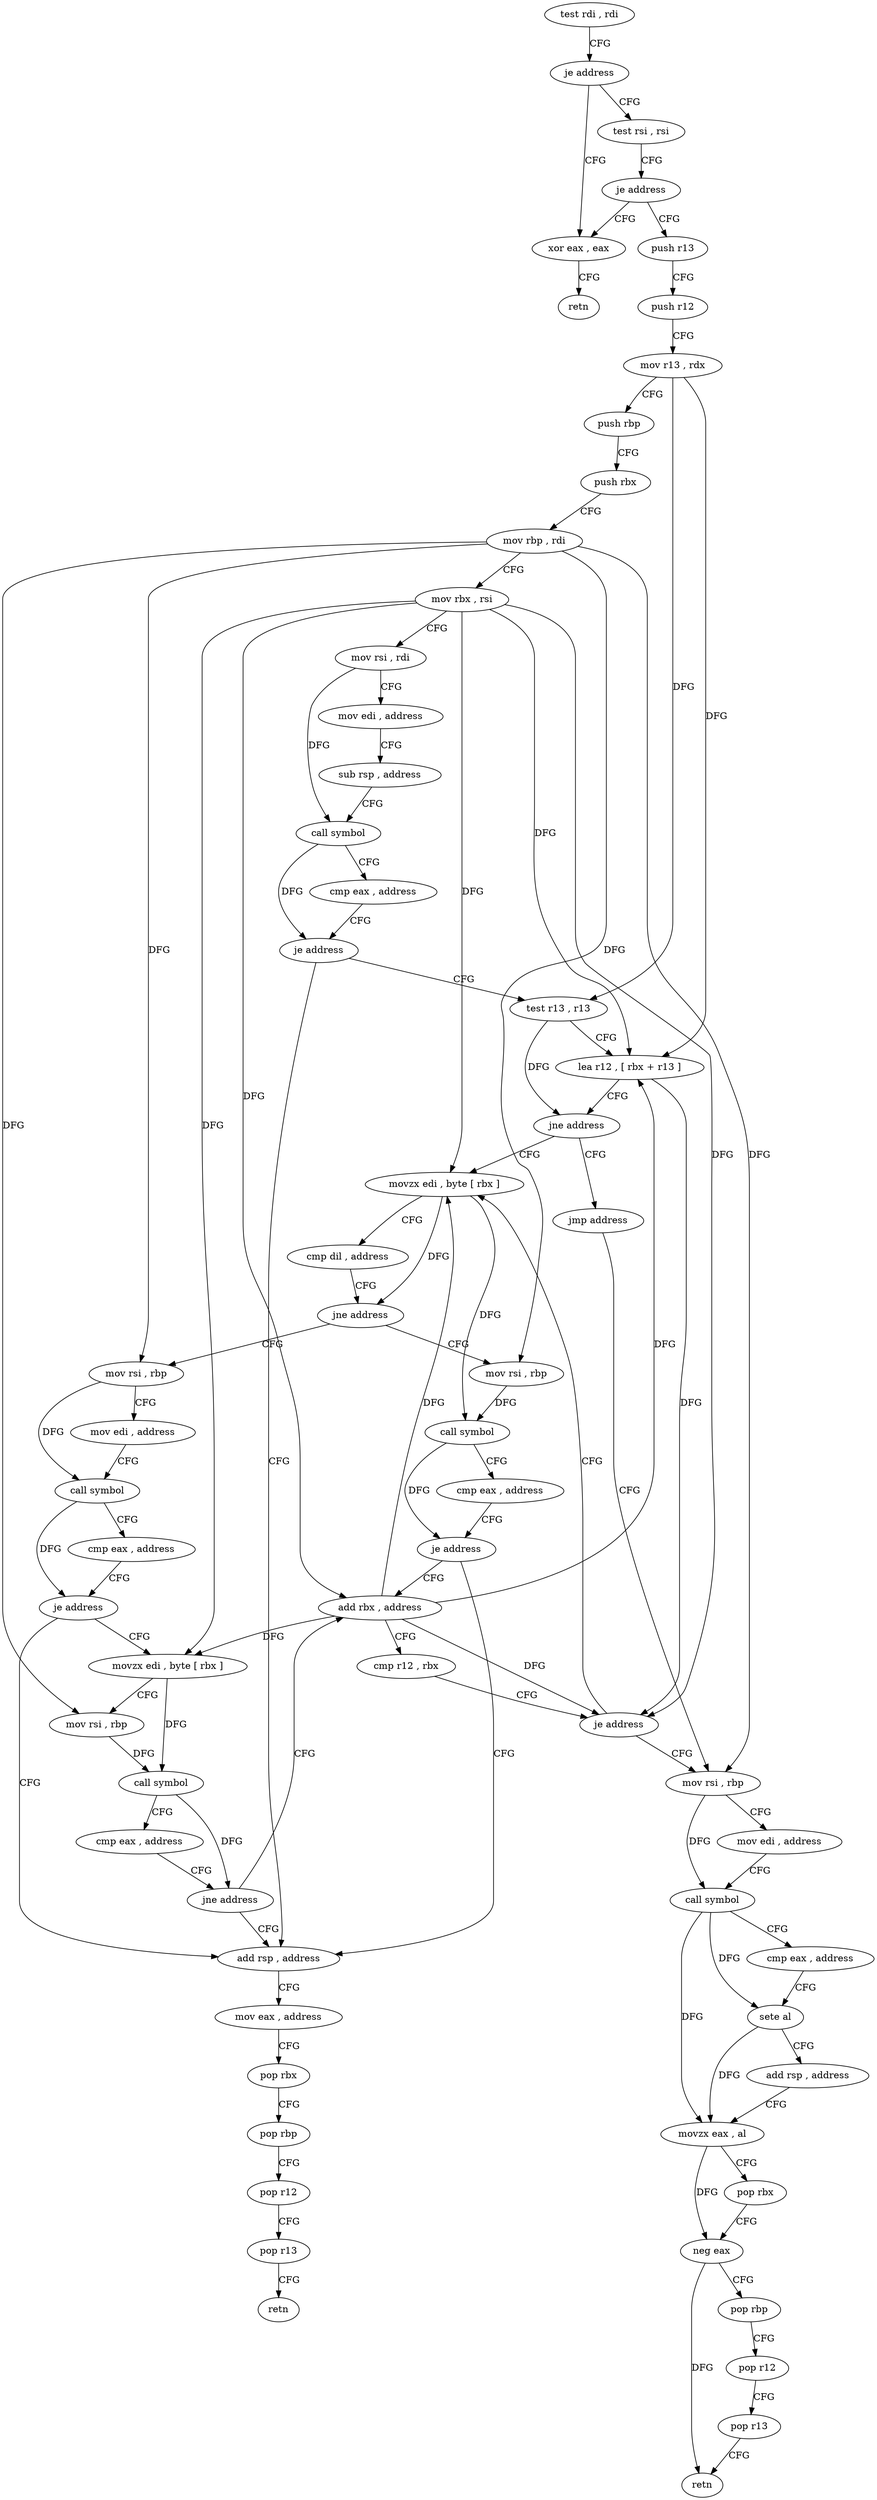 digraph "func" {
"4309488" [label = "test rdi , rdi" ]
"4309491" [label = "je address" ]
"4309648" [label = "xor eax , eax" ]
"4309497" [label = "test rsi , rsi" ]
"4309650" [label = "retn" ]
"4309500" [label = "je address" ]
"4309506" [label = "push r13" ]
"4309508" [label = "push r12" ]
"4309510" [label = "mov r13 , rdx" ]
"4309513" [label = "push rbp" ]
"4309514" [label = "push rbx" ]
"4309515" [label = "mov rbp , rdi" ]
"4309518" [label = "mov rbx , rsi" ]
"4309521" [label = "mov rsi , rdi" ]
"4309524" [label = "mov edi , address" ]
"4309529" [label = "sub rsp , address" ]
"4309533" [label = "call symbol" ]
"4309538" [label = "cmp eax , address" ]
"4309541" [label = "je address" ]
"4309625" [label = "add rsp , address" ]
"4309543" [label = "test r13 , r13" ]
"4309629" [label = "mov eax , address" ]
"4309634" [label = "pop rbx" ]
"4309635" [label = "pop rbp" ]
"4309636" [label = "pop r12" ]
"4309638" [label = "pop r13" ]
"4309640" [label = "retn" ]
"4309546" [label = "lea r12 , [ rbx + r13 ]" ]
"4309550" [label = "jne address" ]
"4309582" [label = "movzx edi , byte [ rbx ]" ]
"4309552" [label = "jmp address" ]
"4309585" [label = "cmp dil , address" ]
"4309589" [label = "jne address" ]
"4309560" [label = "mov rsi , rbp" ]
"4309591" [label = "mov rsi , rbp" ]
"4309656" [label = "mov rsi , rbp" ]
"4309563" [label = "call symbol" ]
"4309568" [label = "cmp eax , address" ]
"4309571" [label = "je address" ]
"4309573" [label = "add rbx , address" ]
"4309594" [label = "mov edi , address" ]
"4309599" [label = "call symbol" ]
"4309604" [label = "cmp eax , address" ]
"4309607" [label = "je address" ]
"4309609" [label = "movzx edi , byte [ rbx ]" ]
"4309659" [label = "mov edi , address" ]
"4309664" [label = "call symbol" ]
"4309669" [label = "cmp eax , address" ]
"4309672" [label = "sete al" ]
"4309675" [label = "add rsp , address" ]
"4309679" [label = "movzx eax , al" ]
"4309682" [label = "pop rbx" ]
"4309683" [label = "neg eax" ]
"4309685" [label = "pop rbp" ]
"4309686" [label = "pop r12" ]
"4309688" [label = "pop r13" ]
"4309690" [label = "retn" ]
"4309577" [label = "cmp r12 , rbx" ]
"4309580" [label = "je address" ]
"4309612" [label = "mov rsi , rbp" ]
"4309615" [label = "call symbol" ]
"4309620" [label = "cmp eax , address" ]
"4309623" [label = "jne address" ]
"4309488" -> "4309491" [ label = "CFG" ]
"4309491" -> "4309648" [ label = "CFG" ]
"4309491" -> "4309497" [ label = "CFG" ]
"4309648" -> "4309650" [ label = "CFG" ]
"4309497" -> "4309500" [ label = "CFG" ]
"4309500" -> "4309648" [ label = "CFG" ]
"4309500" -> "4309506" [ label = "CFG" ]
"4309506" -> "4309508" [ label = "CFG" ]
"4309508" -> "4309510" [ label = "CFG" ]
"4309510" -> "4309513" [ label = "CFG" ]
"4309510" -> "4309543" [ label = "DFG" ]
"4309510" -> "4309546" [ label = "DFG" ]
"4309513" -> "4309514" [ label = "CFG" ]
"4309514" -> "4309515" [ label = "CFG" ]
"4309515" -> "4309518" [ label = "CFG" ]
"4309515" -> "4309560" [ label = "DFG" ]
"4309515" -> "4309591" [ label = "DFG" ]
"4309515" -> "4309656" [ label = "DFG" ]
"4309515" -> "4309612" [ label = "DFG" ]
"4309518" -> "4309521" [ label = "CFG" ]
"4309518" -> "4309546" [ label = "DFG" ]
"4309518" -> "4309582" [ label = "DFG" ]
"4309518" -> "4309573" [ label = "DFG" ]
"4309518" -> "4309580" [ label = "DFG" ]
"4309518" -> "4309609" [ label = "DFG" ]
"4309521" -> "4309524" [ label = "CFG" ]
"4309521" -> "4309533" [ label = "DFG" ]
"4309524" -> "4309529" [ label = "CFG" ]
"4309529" -> "4309533" [ label = "CFG" ]
"4309533" -> "4309538" [ label = "CFG" ]
"4309533" -> "4309541" [ label = "DFG" ]
"4309538" -> "4309541" [ label = "CFG" ]
"4309541" -> "4309625" [ label = "CFG" ]
"4309541" -> "4309543" [ label = "CFG" ]
"4309625" -> "4309629" [ label = "CFG" ]
"4309543" -> "4309546" [ label = "CFG" ]
"4309543" -> "4309550" [ label = "DFG" ]
"4309629" -> "4309634" [ label = "CFG" ]
"4309634" -> "4309635" [ label = "CFG" ]
"4309635" -> "4309636" [ label = "CFG" ]
"4309636" -> "4309638" [ label = "CFG" ]
"4309638" -> "4309640" [ label = "CFG" ]
"4309546" -> "4309550" [ label = "CFG" ]
"4309546" -> "4309580" [ label = "DFG" ]
"4309550" -> "4309582" [ label = "CFG" ]
"4309550" -> "4309552" [ label = "CFG" ]
"4309582" -> "4309585" [ label = "CFG" ]
"4309582" -> "4309589" [ label = "DFG" ]
"4309582" -> "4309563" [ label = "DFG" ]
"4309552" -> "4309656" [ label = "CFG" ]
"4309585" -> "4309589" [ label = "CFG" ]
"4309589" -> "4309560" [ label = "CFG" ]
"4309589" -> "4309591" [ label = "CFG" ]
"4309560" -> "4309563" [ label = "DFG" ]
"4309591" -> "4309594" [ label = "CFG" ]
"4309591" -> "4309599" [ label = "DFG" ]
"4309656" -> "4309659" [ label = "CFG" ]
"4309656" -> "4309664" [ label = "DFG" ]
"4309563" -> "4309568" [ label = "CFG" ]
"4309563" -> "4309571" [ label = "DFG" ]
"4309568" -> "4309571" [ label = "CFG" ]
"4309571" -> "4309625" [ label = "CFG" ]
"4309571" -> "4309573" [ label = "CFG" ]
"4309573" -> "4309577" [ label = "CFG" ]
"4309573" -> "4309582" [ label = "DFG" ]
"4309573" -> "4309546" [ label = "DFG" ]
"4309573" -> "4309580" [ label = "DFG" ]
"4309573" -> "4309609" [ label = "DFG" ]
"4309594" -> "4309599" [ label = "CFG" ]
"4309599" -> "4309604" [ label = "CFG" ]
"4309599" -> "4309607" [ label = "DFG" ]
"4309604" -> "4309607" [ label = "CFG" ]
"4309607" -> "4309625" [ label = "CFG" ]
"4309607" -> "4309609" [ label = "CFG" ]
"4309609" -> "4309612" [ label = "CFG" ]
"4309609" -> "4309615" [ label = "DFG" ]
"4309659" -> "4309664" [ label = "CFG" ]
"4309664" -> "4309669" [ label = "CFG" ]
"4309664" -> "4309672" [ label = "DFG" ]
"4309664" -> "4309679" [ label = "DFG" ]
"4309669" -> "4309672" [ label = "CFG" ]
"4309672" -> "4309675" [ label = "CFG" ]
"4309672" -> "4309679" [ label = "DFG" ]
"4309675" -> "4309679" [ label = "CFG" ]
"4309679" -> "4309682" [ label = "CFG" ]
"4309679" -> "4309683" [ label = "DFG" ]
"4309682" -> "4309683" [ label = "CFG" ]
"4309683" -> "4309685" [ label = "CFG" ]
"4309683" -> "4309690" [ label = "DFG" ]
"4309685" -> "4309686" [ label = "CFG" ]
"4309686" -> "4309688" [ label = "CFG" ]
"4309688" -> "4309690" [ label = "CFG" ]
"4309577" -> "4309580" [ label = "CFG" ]
"4309580" -> "4309656" [ label = "CFG" ]
"4309580" -> "4309582" [ label = "CFG" ]
"4309612" -> "4309615" [ label = "DFG" ]
"4309615" -> "4309620" [ label = "CFG" ]
"4309615" -> "4309623" [ label = "DFG" ]
"4309620" -> "4309623" [ label = "CFG" ]
"4309623" -> "4309573" [ label = "CFG" ]
"4309623" -> "4309625" [ label = "CFG" ]
}
